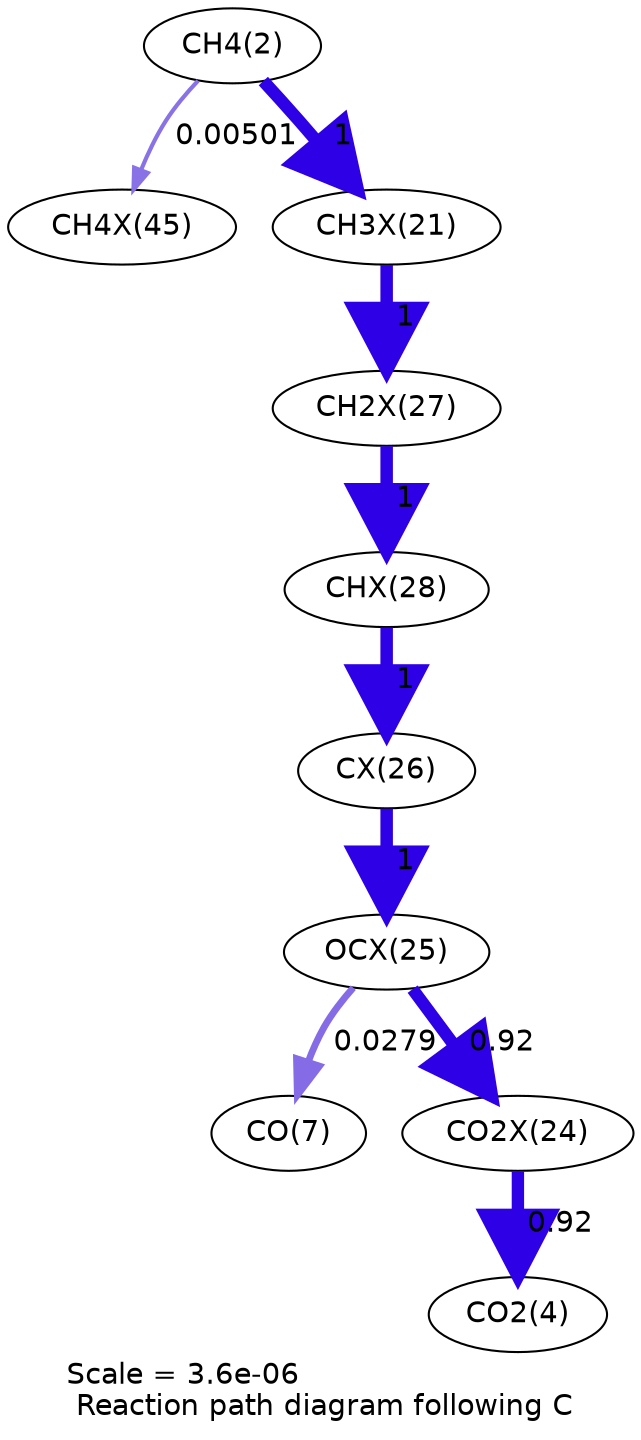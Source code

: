 digraph reaction_paths {
center=1;
s4 -> s32[fontname="Helvetica", penwidth=2, arrowsize=1, color="0.7, 0.505, 0.9"
, label=" 0.00501"];
s4 -> s24[fontname="Helvetica", penwidth=6, arrowsize=3, color="0.7, 1.5, 0.9"
, label=" 1"];
s24 -> s30[fontname="Helvetica", penwidth=6, arrowsize=3, color="0.7, 1.5, 0.9"
, label=" 1"];
s30 -> s31[fontname="Helvetica", penwidth=6, arrowsize=3, color="0.7, 1.5, 0.9"
, label=" 1"];
s31 -> s29[fontname="Helvetica", penwidth=6, arrowsize=3, color="0.7, 1.5, 0.9"
, label=" 1"];
s29 -> s28[fontname="Helvetica", penwidth=6, arrowsize=3, color="0.7, 1.5, 0.9"
, label=" 1"];
s28 -> s9[fontname="Helvetica", penwidth=3.3, arrowsize=1.65, color="0.7, 0.528, 0.9"
, label=" 0.0279"];
s28 -> s27[fontname="Helvetica", penwidth=5.94, arrowsize=2.97, color="0.7, 1.42, 0.9"
, label=" 0.92"];
s27 -> s6[fontname="Helvetica", penwidth=5.94, arrowsize=2.97, color="0.7, 1.42, 0.9"
, label=" 0.92"];
s4 [ fontname="Helvetica", label="CH4(2)"];
s6 [ fontname="Helvetica", label="CO2(4)"];
s9 [ fontname="Helvetica", label="CO(7)"];
s24 [ fontname="Helvetica", label="CH3X(21)"];
s27 [ fontname="Helvetica", label="CO2X(24)"];
s28 [ fontname="Helvetica", label="OCX(25)"];
s29 [ fontname="Helvetica", label="CX(26)"];
s30 [ fontname="Helvetica", label="CH2X(27)"];
s31 [ fontname="Helvetica", label="CHX(28)"];
s32 [ fontname="Helvetica", label="CH4X(45)"];
 label = "Scale = 3.6e-06\l Reaction path diagram following C";
 fontname = "Helvetica";
}
